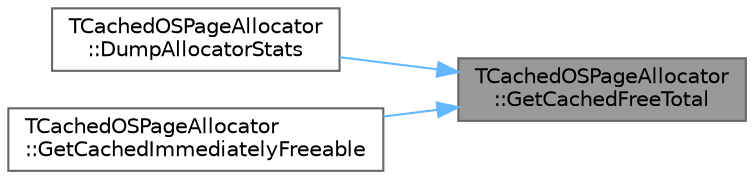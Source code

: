 digraph "TCachedOSPageAllocator::GetCachedFreeTotal"
{
 // INTERACTIVE_SVG=YES
 // LATEX_PDF_SIZE
  bgcolor="transparent";
  edge [fontname=Helvetica,fontsize=10,labelfontname=Helvetica,labelfontsize=10];
  node [fontname=Helvetica,fontsize=10,shape=box,height=0.2,width=0.4];
  rankdir="RL";
  Node1 [id="Node000001",label="TCachedOSPageAllocator\l::GetCachedFreeTotal",height=0.2,width=0.4,color="gray40", fillcolor="grey60", style="filled", fontcolor="black",tooltip=" "];
  Node1 -> Node2 [id="edge1_Node000001_Node000002",dir="back",color="steelblue1",style="solid",tooltip=" "];
  Node2 [id="Node000002",label="TCachedOSPageAllocator\l::DumpAllocatorStats",height=0.2,width=0.4,color="grey40", fillcolor="white", style="filled",URL="$d5/d35/structTCachedOSPageAllocator.html#a2a5a9cdd01c1255fd678f5f7de80facc",tooltip=" "];
  Node1 -> Node3 [id="edge2_Node000001_Node000003",dir="back",color="steelblue1",style="solid",tooltip=" "];
  Node3 [id="Node000003",label="TCachedOSPageAllocator\l::GetCachedImmediatelyFreeable",height=0.2,width=0.4,color="grey40", fillcolor="white", style="filled",URL="$d5/d35/structTCachedOSPageAllocator.html#ab6a7e50401f30026485aa7fb73db21f1",tooltip=" "];
}
